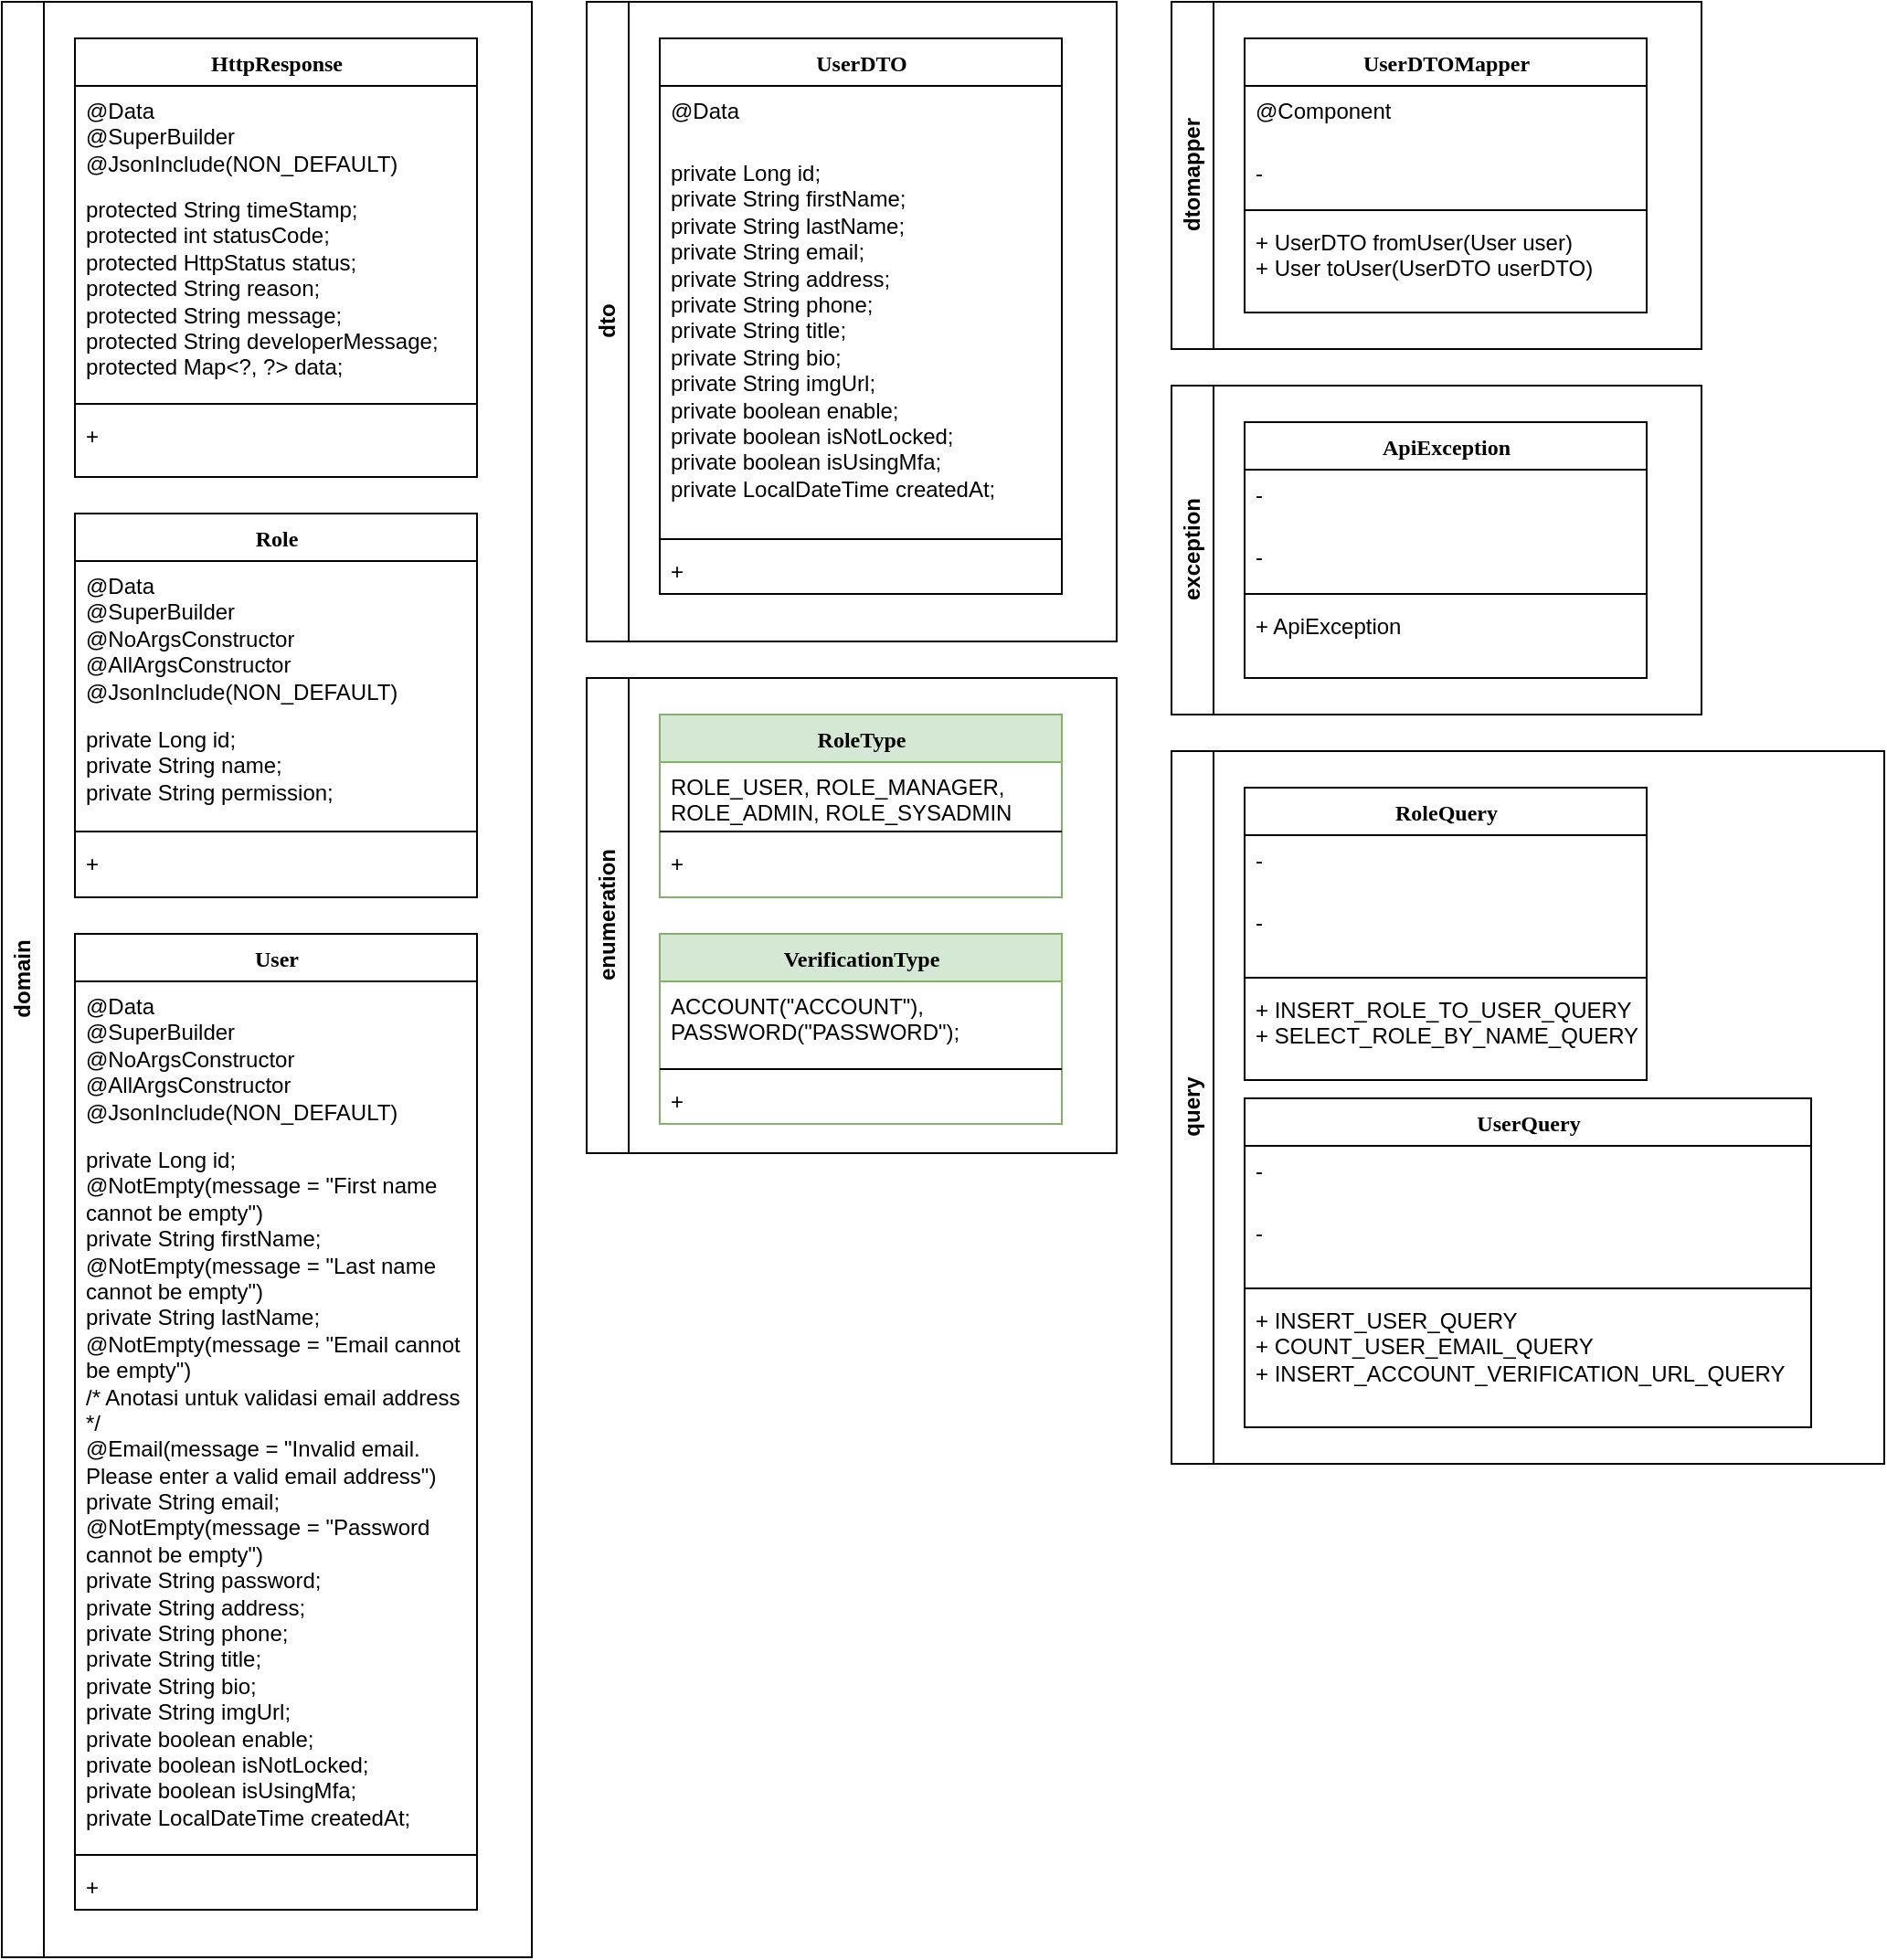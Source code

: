 <mxfile version="22.1.5" type="github">
  <diagram name="Page-1" id="9f46799a-70d6-7492-0946-bef42562c5a5">
    <mxGraphModel dx="1173" dy="579" grid="1" gridSize="10" guides="1" tooltips="1" connect="1" arrows="1" fold="1" page="1" pageScale="1" pageWidth="1100" pageHeight="850" background="none" math="0" shadow="0">
      <root>
        <mxCell id="0" />
        <mxCell id="1" parent="0" />
        <mxCell id="Cpwvv4Ra3MdJf3Jbp_90-2" value="domain" style="swimlane;horizontal=0;whiteSpace=wrap;html=1;" vertex="1" parent="1">
          <mxGeometry x="40" y="40" width="290" height="1070" as="geometry">
            <mxRectangle x="40" y="40" width="40" height="70" as="alternateBounds" />
          </mxGeometry>
        </mxCell>
        <mxCell id="78961159f06e98e8-17" value="HttpResponse" style="swimlane;html=1;fontStyle=1;align=center;verticalAlign=top;childLayout=stackLayout;horizontal=1;startSize=26;horizontalStack=0;resizeParent=1;resizeLast=0;collapsible=1;marginBottom=0;swimlaneFillColor=#ffffff;rounded=0;shadow=0;comic=0;labelBackgroundColor=none;strokeWidth=1;fillColor=none;fontFamily=Verdana;fontSize=12" parent="Cpwvv4Ra3MdJf3Jbp_90-2" vertex="1">
          <mxGeometry x="40" y="20" width="220" height="240" as="geometry">
            <mxRectangle x="40" y="20" width="130" height="30" as="alternateBounds" />
          </mxGeometry>
        </mxCell>
        <mxCell id="Cpwvv4Ra3MdJf3Jbp_90-33" value="&lt;div&gt;@Data&lt;/div&gt;&lt;div&gt;@SuperBuilder&lt;/div&gt;&lt;div&gt;@JsonInclude(NON_DEFAULT)&lt;/div&gt;" style="text;html=1;strokeColor=none;fillColor=none;align=left;verticalAlign=top;spacingLeft=4;spacingRight=4;whiteSpace=wrap;overflow=hidden;rotatable=0;points=[[0,0.5],[1,0.5]];portConstraint=eastwest;" vertex="1" parent="78961159f06e98e8-17">
          <mxGeometry y="26" width="220" height="54" as="geometry" />
        </mxCell>
        <mxCell id="78961159f06e98e8-25" value="&lt;div&gt;protected String timeStamp;&lt;/div&gt;&lt;div&gt;protected int statusCode;&lt;/div&gt;&lt;div&gt;protected HttpStatus status;&lt;/div&gt;&lt;div&gt;protected String reason;&lt;/div&gt;&lt;div&gt;protected String message;&lt;/div&gt;&lt;div&gt;protected String developerMessage;&lt;/div&gt;&lt;div&gt;protected Map&amp;lt;?, ?&amp;gt; data;&lt;/div&gt;" style="text;html=1;strokeColor=none;fillColor=none;align=left;verticalAlign=top;spacingLeft=4;spacingRight=4;whiteSpace=wrap;overflow=hidden;rotatable=0;points=[[0,0.5],[1,0.5]];portConstraint=eastwest;" parent="78961159f06e98e8-17" vertex="1">
          <mxGeometry y="80" width="220" height="116" as="geometry" />
        </mxCell>
        <mxCell id="78961159f06e98e8-19" value="" style="line;html=1;strokeWidth=1;fillColor=none;align=left;verticalAlign=middle;spacingTop=-1;spacingLeft=3;spacingRight=3;rotatable=0;labelPosition=right;points=[];portConstraint=eastwest;" parent="78961159f06e98e8-17" vertex="1">
          <mxGeometry y="196" width="220" height="8" as="geometry" />
        </mxCell>
        <mxCell id="78961159f06e98e8-20" value="+&amp;nbsp;" style="text;html=1;strokeColor=none;fillColor=none;align=left;verticalAlign=top;spacingLeft=4;spacingRight=4;whiteSpace=wrap;overflow=hidden;rotatable=0;points=[[0,0.5],[1,0.5]];portConstraint=eastwest;" parent="78961159f06e98e8-17" vertex="1">
          <mxGeometry y="204" width="220" height="26" as="geometry" />
        </mxCell>
        <mxCell id="Cpwvv4Ra3MdJf3Jbp_90-67" value="Role" style="swimlane;html=1;fontStyle=1;align=center;verticalAlign=top;childLayout=stackLayout;horizontal=1;startSize=26;horizontalStack=0;resizeParent=1;resizeLast=0;collapsible=1;marginBottom=0;swimlaneFillColor=#ffffff;rounded=0;shadow=0;comic=0;labelBackgroundColor=none;strokeWidth=1;fillColor=none;fontFamily=Verdana;fontSize=12" vertex="1" parent="Cpwvv4Ra3MdJf3Jbp_90-2">
          <mxGeometry x="40" y="280" width="220" height="210" as="geometry">
            <mxRectangle x="40" y="20" width="130" height="30" as="alternateBounds" />
          </mxGeometry>
        </mxCell>
        <mxCell id="Cpwvv4Ra3MdJf3Jbp_90-68" value="&lt;div&gt;@Data&lt;/div&gt;&lt;div&gt;@SuperBuilder&lt;/div&gt;&lt;div&gt;@NoArgsConstructor&lt;/div&gt;&lt;div&gt;@AllArgsConstructor&lt;/div&gt;&lt;div&gt;@JsonInclude(NON_DEFAULT)&lt;/div&gt;" style="text;html=1;strokeColor=none;fillColor=none;align=left;verticalAlign=top;spacingLeft=4;spacingRight=4;whiteSpace=wrap;overflow=hidden;rotatable=0;points=[[0,0.5],[1,0.5]];portConstraint=eastwest;" vertex="1" parent="Cpwvv4Ra3MdJf3Jbp_90-67">
          <mxGeometry y="26" width="220" height="84" as="geometry" />
        </mxCell>
        <mxCell id="Cpwvv4Ra3MdJf3Jbp_90-69" value="&lt;div&gt;private Long id;&lt;/div&gt;&lt;div&gt;private String name;&lt;/div&gt;&lt;div&gt;private String permission;&lt;/div&gt;" style="text;html=1;strokeColor=none;fillColor=none;align=left;verticalAlign=top;spacingLeft=4;spacingRight=4;whiteSpace=wrap;overflow=hidden;rotatable=0;points=[[0,0.5],[1,0.5]];portConstraint=eastwest;" vertex="1" parent="Cpwvv4Ra3MdJf3Jbp_90-67">
          <mxGeometry y="110" width="220" height="60" as="geometry" />
        </mxCell>
        <mxCell id="Cpwvv4Ra3MdJf3Jbp_90-70" value="" style="line;html=1;strokeWidth=1;fillColor=none;align=left;verticalAlign=middle;spacingTop=-1;spacingLeft=3;spacingRight=3;rotatable=0;labelPosition=right;points=[];portConstraint=eastwest;" vertex="1" parent="Cpwvv4Ra3MdJf3Jbp_90-67">
          <mxGeometry y="170" width="220" height="8" as="geometry" />
        </mxCell>
        <mxCell id="Cpwvv4Ra3MdJf3Jbp_90-71" value="+" style="text;html=1;strokeColor=none;fillColor=none;align=left;verticalAlign=top;spacingLeft=4;spacingRight=4;whiteSpace=wrap;overflow=hidden;rotatable=0;points=[[0,0.5],[1,0.5]];portConstraint=eastwest;" vertex="1" parent="Cpwvv4Ra3MdJf3Jbp_90-67">
          <mxGeometry y="178" width="220" height="26" as="geometry" />
        </mxCell>
        <mxCell id="Cpwvv4Ra3MdJf3Jbp_90-72" value="User" style="swimlane;html=1;fontStyle=1;align=center;verticalAlign=top;childLayout=stackLayout;horizontal=1;startSize=26;horizontalStack=0;resizeParent=1;resizeLast=0;collapsible=1;marginBottom=0;swimlaneFillColor=#ffffff;rounded=0;shadow=0;comic=0;labelBackgroundColor=none;strokeWidth=1;fillColor=none;fontFamily=Verdana;fontSize=12" vertex="1" parent="Cpwvv4Ra3MdJf3Jbp_90-2">
          <mxGeometry x="40" y="510" width="220" height="534" as="geometry">
            <mxRectangle x="40" y="20" width="130" height="30" as="alternateBounds" />
          </mxGeometry>
        </mxCell>
        <mxCell id="Cpwvv4Ra3MdJf3Jbp_90-73" value="&lt;div&gt;@Data&lt;/div&gt;&lt;div&gt;@SuperBuilder&lt;/div&gt;&lt;div&gt;@NoArgsConstructor&lt;/div&gt;&lt;div&gt;@AllArgsConstructor&lt;/div&gt;&lt;div&gt;@JsonInclude(NON_DEFAULT)&lt;/div&gt;" style="text;html=1;strokeColor=none;fillColor=none;align=left;verticalAlign=top;spacingLeft=4;spacingRight=4;whiteSpace=wrap;overflow=hidden;rotatable=0;points=[[0,0.5],[1,0.5]];portConstraint=eastwest;" vertex="1" parent="Cpwvv4Ra3MdJf3Jbp_90-72">
          <mxGeometry y="26" width="220" height="84" as="geometry" />
        </mxCell>
        <mxCell id="Cpwvv4Ra3MdJf3Jbp_90-74" value="&lt;div&gt;private Long id;&lt;/div&gt;&lt;div&gt;@NotEmpty(message = &quot;First name cannot be empty&quot;)&lt;/div&gt;&lt;div&gt;private String firstName;&lt;/div&gt;&lt;div&gt;@NotEmpty(message = &quot;Last name cannot be empty&quot;)&lt;/div&gt;&lt;div&gt;private String lastName;&lt;/div&gt;&lt;div&gt;@NotEmpty(message = &quot;Email cannot be empty&quot;)&lt;/div&gt;&lt;div&gt;/* Anotasi untuk validasi email address */&lt;/div&gt;&lt;div&gt;@Email(message = &quot;Invalid email. Please enter a valid email address&quot;)&lt;/div&gt;&lt;div&gt;private String email;&lt;/div&gt;&lt;div&gt;@NotEmpty(message = &quot;Password cannot be empty&quot;)&lt;/div&gt;&lt;div&gt;private String password;&lt;/div&gt;&lt;div&gt;private String address;&lt;/div&gt;&lt;div&gt;private String phone;&lt;/div&gt;&lt;div&gt;private String title;&lt;/div&gt;&lt;div&gt;private String bio;&lt;/div&gt;&lt;div&gt;private String imgUrl;&lt;/div&gt;&lt;div&gt;private boolean enable;&lt;/div&gt;&lt;div&gt;private boolean isNotLocked;&lt;/div&gt;&lt;div&gt;private boolean isUsingMfa;&lt;/div&gt;&lt;div&gt;private LocalDateTime createdAt;&lt;/div&gt;" style="text;html=1;strokeColor=none;fillColor=none;align=left;verticalAlign=top;spacingLeft=4;spacingRight=4;whiteSpace=wrap;overflow=hidden;rotatable=0;points=[[0,0.5],[1,0.5]];portConstraint=eastwest;" vertex="1" parent="Cpwvv4Ra3MdJf3Jbp_90-72">
          <mxGeometry y="110" width="220" height="390" as="geometry" />
        </mxCell>
        <mxCell id="Cpwvv4Ra3MdJf3Jbp_90-75" value="" style="line;html=1;strokeWidth=1;fillColor=none;align=left;verticalAlign=middle;spacingTop=-1;spacingLeft=3;spacingRight=3;rotatable=0;labelPosition=right;points=[];portConstraint=eastwest;" vertex="1" parent="Cpwvv4Ra3MdJf3Jbp_90-72">
          <mxGeometry y="500" width="220" height="8" as="geometry" />
        </mxCell>
        <mxCell id="Cpwvv4Ra3MdJf3Jbp_90-76" value="+" style="text;html=1;strokeColor=none;fillColor=none;align=left;verticalAlign=top;spacingLeft=4;spacingRight=4;whiteSpace=wrap;overflow=hidden;rotatable=0;points=[[0,0.5],[1,0.5]];portConstraint=eastwest;" vertex="1" parent="Cpwvv4Ra3MdJf3Jbp_90-72">
          <mxGeometry y="508" width="220" height="26" as="geometry" />
        </mxCell>
        <mxCell id="Cpwvv4Ra3MdJf3Jbp_90-77" value="dto" style="swimlane;horizontal=0;whiteSpace=wrap;html=1;" vertex="1" parent="1">
          <mxGeometry x="360" y="40" width="290" height="350" as="geometry">
            <mxRectangle x="360" y="40" width="40" height="50" as="alternateBounds" />
          </mxGeometry>
        </mxCell>
        <mxCell id="Cpwvv4Ra3MdJf3Jbp_90-78" value="UserDTO" style="swimlane;html=1;fontStyle=1;align=center;verticalAlign=top;childLayout=stackLayout;horizontal=1;startSize=26;horizontalStack=0;resizeParent=1;resizeLast=0;collapsible=1;marginBottom=0;swimlaneFillColor=#ffffff;rounded=0;shadow=0;comic=0;labelBackgroundColor=none;strokeWidth=1;fillColor=none;fontFamily=Verdana;fontSize=12" vertex="1" parent="Cpwvv4Ra3MdJf3Jbp_90-77">
          <mxGeometry x="40" y="20" width="220" height="304" as="geometry">
            <mxRectangle x="40" y="20" width="130" height="30" as="alternateBounds" />
          </mxGeometry>
        </mxCell>
        <mxCell id="Cpwvv4Ra3MdJf3Jbp_90-79" value="&lt;div&gt;@Data&lt;/div&gt;" style="text;html=1;strokeColor=none;fillColor=none;align=left;verticalAlign=top;spacingLeft=4;spacingRight=4;whiteSpace=wrap;overflow=hidden;rotatable=0;points=[[0,0.5],[1,0.5]];portConstraint=eastwest;" vertex="1" parent="Cpwvv4Ra3MdJf3Jbp_90-78">
          <mxGeometry y="26" width="220" height="34" as="geometry" />
        </mxCell>
        <mxCell id="Cpwvv4Ra3MdJf3Jbp_90-80" value="&lt;div&gt;private Long id;&lt;/div&gt;&lt;div&gt;private String firstName;&lt;/div&gt;&lt;div&gt;private String lastName;&lt;/div&gt;&lt;div&gt;private String email;&lt;/div&gt;&lt;div&gt;private String address;&lt;/div&gt;&lt;div&gt;private String phone;&lt;/div&gt;&lt;div&gt;private String title;&lt;/div&gt;&lt;div&gt;private String bio;&lt;/div&gt;&lt;div&gt;private String imgUrl;&lt;/div&gt;&lt;div&gt;private boolean enable;&lt;/div&gt;&lt;div&gt;private boolean isNotLocked;&lt;/div&gt;&lt;div&gt;private boolean isUsingMfa;&lt;/div&gt;&lt;div&gt;private LocalDateTime createdAt;&lt;/div&gt;" style="text;html=1;strokeColor=none;fillColor=none;align=left;verticalAlign=top;spacingLeft=4;spacingRight=4;whiteSpace=wrap;overflow=hidden;rotatable=0;points=[[0,0.5],[1,0.5]];portConstraint=eastwest;" vertex="1" parent="Cpwvv4Ra3MdJf3Jbp_90-78">
          <mxGeometry y="60" width="220" height="210" as="geometry" />
        </mxCell>
        <mxCell id="Cpwvv4Ra3MdJf3Jbp_90-81" value="" style="line;html=1;strokeWidth=1;fillColor=none;align=left;verticalAlign=middle;spacingTop=-1;spacingLeft=3;spacingRight=3;rotatable=0;labelPosition=right;points=[];portConstraint=eastwest;" vertex="1" parent="Cpwvv4Ra3MdJf3Jbp_90-78">
          <mxGeometry y="270" width="220" height="8" as="geometry" />
        </mxCell>
        <mxCell id="Cpwvv4Ra3MdJf3Jbp_90-82" value="+&amp;nbsp;" style="text;html=1;strokeColor=none;fillColor=none;align=left;verticalAlign=top;spacingLeft=4;spacingRight=4;whiteSpace=wrap;overflow=hidden;rotatable=0;points=[[0,0.5],[1,0.5]];portConstraint=eastwest;" vertex="1" parent="Cpwvv4Ra3MdJf3Jbp_90-78">
          <mxGeometry y="278" width="220" height="26" as="geometry" />
        </mxCell>
        <mxCell id="Cpwvv4Ra3MdJf3Jbp_90-93" value="dtomapper" style="swimlane;horizontal=0;whiteSpace=wrap;html=1;" vertex="1" parent="1">
          <mxGeometry x="680" y="40" width="290" height="190" as="geometry">
            <mxRectangle x="360" y="40" width="40" height="50" as="alternateBounds" />
          </mxGeometry>
        </mxCell>
        <mxCell id="Cpwvv4Ra3MdJf3Jbp_90-94" value="UserDTOMapper" style="swimlane;html=1;fontStyle=1;align=center;verticalAlign=top;childLayout=stackLayout;horizontal=1;startSize=26;horizontalStack=0;resizeParent=1;resizeLast=0;collapsible=1;marginBottom=0;swimlaneFillColor=#ffffff;rounded=0;shadow=0;comic=0;labelBackgroundColor=none;strokeWidth=1;fillColor=none;fontFamily=Verdana;fontSize=12" vertex="1" parent="Cpwvv4Ra3MdJf3Jbp_90-93">
          <mxGeometry x="40" y="20" width="220" height="150" as="geometry">
            <mxRectangle x="40" y="20" width="130" height="30" as="alternateBounds" />
          </mxGeometry>
        </mxCell>
        <mxCell id="Cpwvv4Ra3MdJf3Jbp_90-95" value="&lt;div&gt;@Component&lt;/div&gt;" style="text;html=1;strokeColor=none;fillColor=none;align=left;verticalAlign=top;spacingLeft=4;spacingRight=4;whiteSpace=wrap;overflow=hidden;rotatable=0;points=[[0,0.5],[1,0.5]];portConstraint=eastwest;" vertex="1" parent="Cpwvv4Ra3MdJf3Jbp_90-94">
          <mxGeometry y="26" width="220" height="34" as="geometry" />
        </mxCell>
        <mxCell id="Cpwvv4Ra3MdJf3Jbp_90-96" value="&lt;div&gt;-&amp;nbsp;&lt;/div&gt;" style="text;html=1;strokeColor=none;fillColor=none;align=left;verticalAlign=top;spacingLeft=4;spacingRight=4;whiteSpace=wrap;overflow=hidden;rotatable=0;points=[[0,0.5],[1,0.5]];portConstraint=eastwest;" vertex="1" parent="Cpwvv4Ra3MdJf3Jbp_90-94">
          <mxGeometry y="60" width="220" height="30" as="geometry" />
        </mxCell>
        <mxCell id="Cpwvv4Ra3MdJf3Jbp_90-97" value="" style="line;html=1;strokeWidth=1;fillColor=none;align=left;verticalAlign=middle;spacingTop=-1;spacingLeft=3;spacingRight=3;rotatable=0;labelPosition=right;points=[];portConstraint=eastwest;" vertex="1" parent="Cpwvv4Ra3MdJf3Jbp_90-94">
          <mxGeometry y="90" width="220" height="8" as="geometry" />
        </mxCell>
        <mxCell id="Cpwvv4Ra3MdJf3Jbp_90-98" value="&lt;div&gt;+ UserDTO fromUser(User user)&lt;/div&gt;&lt;div&gt;+ User toUser(UserDTO userDTO)&lt;/div&gt;" style="text;html=1;strokeColor=none;fillColor=none;align=left;verticalAlign=top;spacingLeft=4;spacingRight=4;whiteSpace=wrap;overflow=hidden;rotatable=0;points=[[0,0.5],[1,0.5]];portConstraint=eastwest;" vertex="1" parent="Cpwvv4Ra3MdJf3Jbp_90-94">
          <mxGeometry y="98" width="220" height="42" as="geometry" />
        </mxCell>
        <mxCell id="Cpwvv4Ra3MdJf3Jbp_90-103" value="enumeration" style="swimlane;horizontal=0;whiteSpace=wrap;html=1;" vertex="1" parent="1">
          <mxGeometry x="360" y="410" width="290" height="260" as="geometry">
            <mxRectangle x="360" y="40" width="40" height="50" as="alternateBounds" />
          </mxGeometry>
        </mxCell>
        <mxCell id="Cpwvv4Ra3MdJf3Jbp_90-104" value="RoleType" style="swimlane;html=1;fontStyle=1;align=center;verticalAlign=top;childLayout=stackLayout;horizontal=1;startSize=26;horizontalStack=0;resizeParent=1;resizeLast=0;collapsible=1;marginBottom=0;swimlaneFillColor=#ffffff;rounded=0;shadow=0;comic=0;labelBackgroundColor=none;strokeWidth=1;fillColor=#d5e8d4;fontFamily=Verdana;fontSize=12;strokeColor=#82b366;fillStyle=solid;" vertex="1" parent="Cpwvv4Ra3MdJf3Jbp_90-103">
          <mxGeometry x="40" y="20" width="220" height="100" as="geometry">
            <mxRectangle x="40" y="20" width="130" height="30" as="alternateBounds" />
          </mxGeometry>
        </mxCell>
        <mxCell id="Cpwvv4Ra3MdJf3Jbp_90-105" value="&lt;div&gt;ROLE_USER, ROLE_MANAGER, ROLE_ADMIN, ROLE_SYSADMIN&lt;/div&gt;" style="text;html=1;strokeColor=none;fillColor=none;align=left;verticalAlign=top;spacingLeft=4;spacingRight=4;whiteSpace=wrap;overflow=hidden;rotatable=0;points=[[0,0.5],[1,0.5]];portConstraint=eastwest;" vertex="1" parent="Cpwvv4Ra3MdJf3Jbp_90-104">
          <mxGeometry y="26" width="220" height="34" as="geometry" />
        </mxCell>
        <mxCell id="Cpwvv4Ra3MdJf3Jbp_90-107" value="" style="line;html=1;strokeWidth=1;fillColor=none;align=left;verticalAlign=middle;spacingTop=-1;spacingLeft=3;spacingRight=3;rotatable=0;labelPosition=right;points=[];portConstraint=eastwest;" vertex="1" parent="Cpwvv4Ra3MdJf3Jbp_90-104">
          <mxGeometry y="60" width="220" height="8" as="geometry" />
        </mxCell>
        <mxCell id="Cpwvv4Ra3MdJf3Jbp_90-108" value="+" style="text;html=1;strokeColor=none;fillColor=none;align=left;verticalAlign=top;spacingLeft=4;spacingRight=4;whiteSpace=wrap;overflow=hidden;rotatable=0;points=[[0,0.5],[1,0.5]];portConstraint=eastwest;" vertex="1" parent="Cpwvv4Ra3MdJf3Jbp_90-104">
          <mxGeometry y="68" width="220" height="26" as="geometry" />
        </mxCell>
        <mxCell id="Cpwvv4Ra3MdJf3Jbp_90-109" value="VerificationType" style="swimlane;html=1;fontStyle=1;align=center;verticalAlign=top;childLayout=stackLayout;horizontal=1;startSize=26;horizontalStack=0;resizeParent=1;resizeLast=0;collapsible=1;marginBottom=0;swimlaneFillColor=#ffffff;rounded=0;shadow=0;comic=0;labelBackgroundColor=none;strokeWidth=1;fillColor=#d5e8d4;fontFamily=Verdana;fontSize=12;strokeColor=#82b366;fillStyle=solid;" vertex="1" parent="1">
          <mxGeometry x="400" y="550" width="220" height="104" as="geometry">
            <mxRectangle x="40" y="20" width="130" height="30" as="alternateBounds" />
          </mxGeometry>
        </mxCell>
        <mxCell id="Cpwvv4Ra3MdJf3Jbp_90-110" value="&lt;div&gt;ACCOUNT(&quot;ACCOUNT&quot;),&lt;/div&gt;&lt;div&gt;PASSWORD(&quot;PASSWORD&quot;);&lt;/div&gt;" style="text;html=1;strokeColor=none;fillColor=none;align=left;verticalAlign=top;spacingLeft=4;spacingRight=4;whiteSpace=wrap;overflow=hidden;rotatable=0;points=[[0,0.5],[1,0.5]];portConstraint=eastwest;" vertex="1" parent="Cpwvv4Ra3MdJf3Jbp_90-109">
          <mxGeometry y="26" width="220" height="44" as="geometry" />
        </mxCell>
        <mxCell id="Cpwvv4Ra3MdJf3Jbp_90-111" value="" style="line;html=1;strokeWidth=1;fillColor=none;align=left;verticalAlign=middle;spacingTop=-1;spacingLeft=3;spacingRight=3;rotatable=0;labelPosition=right;points=[];portConstraint=eastwest;" vertex="1" parent="Cpwvv4Ra3MdJf3Jbp_90-109">
          <mxGeometry y="70" width="220" height="8" as="geometry" />
        </mxCell>
        <mxCell id="Cpwvv4Ra3MdJf3Jbp_90-112" value="+" style="text;html=1;strokeColor=none;fillColor=none;align=left;verticalAlign=top;spacingLeft=4;spacingRight=4;whiteSpace=wrap;overflow=hidden;rotatable=0;points=[[0,0.5],[1,0.5]];portConstraint=eastwest;" vertex="1" parent="Cpwvv4Ra3MdJf3Jbp_90-109">
          <mxGeometry y="78" width="220" height="26" as="geometry" />
        </mxCell>
        <mxCell id="Cpwvv4Ra3MdJf3Jbp_90-118" value="exception" style="swimlane;horizontal=0;whiteSpace=wrap;html=1;" vertex="1" parent="1">
          <mxGeometry x="680" y="250" width="290" height="180" as="geometry">
            <mxRectangle x="360" y="40" width="40" height="50" as="alternateBounds" />
          </mxGeometry>
        </mxCell>
        <mxCell id="Cpwvv4Ra3MdJf3Jbp_90-119" value="ApiException" style="swimlane;html=1;fontStyle=1;align=center;verticalAlign=top;childLayout=stackLayout;horizontal=1;startSize=26;horizontalStack=0;resizeParent=1;resizeLast=0;collapsible=1;marginBottom=0;swimlaneFillColor=#ffffff;rounded=0;shadow=0;comic=0;labelBackgroundColor=none;strokeWidth=1;fillColor=none;fontFamily=Verdana;fontSize=12" vertex="1" parent="Cpwvv4Ra3MdJf3Jbp_90-118">
          <mxGeometry x="40" y="20" width="220" height="140" as="geometry">
            <mxRectangle x="40" y="20" width="130" height="30" as="alternateBounds" />
          </mxGeometry>
        </mxCell>
        <mxCell id="Cpwvv4Ra3MdJf3Jbp_90-120" value="&lt;div&gt;-&lt;/div&gt;" style="text;html=1;strokeColor=none;fillColor=none;align=left;verticalAlign=top;spacingLeft=4;spacingRight=4;whiteSpace=wrap;overflow=hidden;rotatable=0;points=[[0,0.5],[1,0.5]];portConstraint=eastwest;" vertex="1" parent="Cpwvv4Ra3MdJf3Jbp_90-119">
          <mxGeometry y="26" width="220" height="34" as="geometry" />
        </mxCell>
        <mxCell id="Cpwvv4Ra3MdJf3Jbp_90-121" value="&lt;div&gt;-&amp;nbsp;&lt;/div&gt;" style="text;html=1;strokeColor=none;fillColor=none;align=left;verticalAlign=top;spacingLeft=4;spacingRight=4;whiteSpace=wrap;overflow=hidden;rotatable=0;points=[[0,0.5],[1,0.5]];portConstraint=eastwest;" vertex="1" parent="Cpwvv4Ra3MdJf3Jbp_90-119">
          <mxGeometry y="60" width="220" height="30" as="geometry" />
        </mxCell>
        <mxCell id="Cpwvv4Ra3MdJf3Jbp_90-122" value="" style="line;html=1;strokeWidth=1;fillColor=none;align=left;verticalAlign=middle;spacingTop=-1;spacingLeft=3;spacingRight=3;rotatable=0;labelPosition=right;points=[];portConstraint=eastwest;" vertex="1" parent="Cpwvv4Ra3MdJf3Jbp_90-119">
          <mxGeometry y="90" width="220" height="8" as="geometry" />
        </mxCell>
        <mxCell id="Cpwvv4Ra3MdJf3Jbp_90-123" value="&lt;div&gt;+ ApiException&lt;/div&gt;" style="text;html=1;strokeColor=none;fillColor=none;align=left;verticalAlign=top;spacingLeft=4;spacingRight=4;whiteSpace=wrap;overflow=hidden;rotatable=0;points=[[0,0.5],[1,0.5]];portConstraint=eastwest;" vertex="1" parent="Cpwvv4Ra3MdJf3Jbp_90-119">
          <mxGeometry y="98" width="220" height="42" as="geometry" />
        </mxCell>
        <mxCell id="Cpwvv4Ra3MdJf3Jbp_90-124" value="query" style="swimlane;horizontal=0;whiteSpace=wrap;html=1;" vertex="1" parent="1">
          <mxGeometry x="680" y="450" width="390" height="390" as="geometry">
            <mxRectangle x="360" y="40" width="40" height="50" as="alternateBounds" />
          </mxGeometry>
        </mxCell>
        <mxCell id="Cpwvv4Ra3MdJf3Jbp_90-125" value="RoleQuery" style="swimlane;html=1;fontStyle=1;align=center;verticalAlign=top;childLayout=stackLayout;horizontal=1;startSize=26;horizontalStack=0;resizeParent=1;resizeLast=0;collapsible=1;marginBottom=0;swimlaneFillColor=#ffffff;rounded=0;shadow=0;comic=0;labelBackgroundColor=none;strokeWidth=1;fillColor=none;fontFamily=Verdana;fontSize=12" vertex="1" parent="Cpwvv4Ra3MdJf3Jbp_90-124">
          <mxGeometry x="40" y="20" width="220" height="160" as="geometry">
            <mxRectangle x="40" y="20" width="130" height="30" as="alternateBounds" />
          </mxGeometry>
        </mxCell>
        <mxCell id="Cpwvv4Ra3MdJf3Jbp_90-126" value="&lt;div&gt;-&amp;nbsp;&lt;/div&gt;" style="text;html=1;strokeColor=none;fillColor=none;align=left;verticalAlign=top;spacingLeft=4;spacingRight=4;whiteSpace=wrap;overflow=hidden;rotatable=0;points=[[0,0.5],[1,0.5]];portConstraint=eastwest;" vertex="1" parent="Cpwvv4Ra3MdJf3Jbp_90-125">
          <mxGeometry y="26" width="220" height="34" as="geometry" />
        </mxCell>
        <mxCell id="Cpwvv4Ra3MdJf3Jbp_90-127" value="&lt;div&gt;-&amp;nbsp;&lt;/div&gt;" style="text;html=1;strokeColor=none;fillColor=none;align=left;verticalAlign=top;spacingLeft=4;spacingRight=4;whiteSpace=wrap;overflow=hidden;rotatable=0;points=[[0,0.5],[1,0.5]];portConstraint=eastwest;" vertex="1" parent="Cpwvv4Ra3MdJf3Jbp_90-125">
          <mxGeometry y="60" width="220" height="40" as="geometry" />
        </mxCell>
        <mxCell id="Cpwvv4Ra3MdJf3Jbp_90-128" value="" style="line;html=1;strokeWidth=1;fillColor=none;align=left;verticalAlign=middle;spacingTop=-1;spacingLeft=3;spacingRight=3;rotatable=0;labelPosition=right;points=[];portConstraint=eastwest;" vertex="1" parent="Cpwvv4Ra3MdJf3Jbp_90-125">
          <mxGeometry y="100" width="220" height="8" as="geometry" />
        </mxCell>
        <mxCell id="Cpwvv4Ra3MdJf3Jbp_90-129" value="+&amp;nbsp;INSERT_ROLE_TO_USER_QUERY&lt;div&gt;+ SELECT_ROLE_BY_NAME_QUERY&lt;/div&gt;" style="text;html=1;strokeColor=none;fillColor=none;align=left;verticalAlign=top;spacingLeft=4;spacingRight=4;whiteSpace=wrap;overflow=hidden;rotatable=0;points=[[0,0.5],[1,0.5]];portConstraint=eastwest;" vertex="1" parent="Cpwvv4Ra3MdJf3Jbp_90-125">
          <mxGeometry y="108" width="220" height="52" as="geometry" />
        </mxCell>
        <mxCell id="Cpwvv4Ra3MdJf3Jbp_90-130" value="UserQuery" style="swimlane;html=1;fontStyle=1;align=center;verticalAlign=top;childLayout=stackLayout;horizontal=1;startSize=26;horizontalStack=0;resizeParent=1;resizeLast=0;collapsible=1;marginBottom=0;swimlaneFillColor=#ffffff;rounded=0;shadow=0;comic=0;labelBackgroundColor=none;strokeWidth=1;fillColor=none;fontFamily=Verdana;fontSize=12" vertex="1" parent="Cpwvv4Ra3MdJf3Jbp_90-124">
          <mxGeometry x="40" y="190" width="310" height="180" as="geometry">
            <mxRectangle x="40" y="20" width="130" height="30" as="alternateBounds" />
          </mxGeometry>
        </mxCell>
        <mxCell id="Cpwvv4Ra3MdJf3Jbp_90-131" value="&lt;div&gt;-&amp;nbsp;&lt;/div&gt;" style="text;html=1;strokeColor=none;fillColor=none;align=left;verticalAlign=top;spacingLeft=4;spacingRight=4;whiteSpace=wrap;overflow=hidden;rotatable=0;points=[[0,0.5],[1,0.5]];portConstraint=eastwest;" vertex="1" parent="Cpwvv4Ra3MdJf3Jbp_90-130">
          <mxGeometry y="26" width="310" height="34" as="geometry" />
        </mxCell>
        <mxCell id="Cpwvv4Ra3MdJf3Jbp_90-132" value="&lt;div&gt;-&amp;nbsp;&lt;/div&gt;" style="text;html=1;strokeColor=none;fillColor=none;align=left;verticalAlign=top;spacingLeft=4;spacingRight=4;whiteSpace=wrap;overflow=hidden;rotatable=0;points=[[0,0.5],[1,0.5]];portConstraint=eastwest;" vertex="1" parent="Cpwvv4Ra3MdJf3Jbp_90-130">
          <mxGeometry y="60" width="310" height="40" as="geometry" />
        </mxCell>
        <mxCell id="Cpwvv4Ra3MdJf3Jbp_90-133" value="" style="line;html=1;strokeWidth=1;fillColor=none;align=left;verticalAlign=middle;spacingTop=-1;spacingLeft=3;spacingRight=3;rotatable=0;labelPosition=right;points=[];portConstraint=eastwest;" vertex="1" parent="Cpwvv4Ra3MdJf3Jbp_90-130">
          <mxGeometry y="100" width="310" height="8" as="geometry" />
        </mxCell>
        <mxCell id="Cpwvv4Ra3MdJf3Jbp_90-134" value="+&amp;nbsp;INSERT_USER_QUERY&lt;div&gt;+ COUNT_USER_EMAIL_QUERY&lt;/div&gt;&lt;div&gt;+ INSERT_ACCOUNT_VERIFICATION_URL_QUERY&lt;/div&gt;" style="text;html=1;strokeColor=none;fillColor=none;align=left;verticalAlign=top;spacingLeft=4;spacingRight=4;whiteSpace=wrap;overflow=hidden;rotatable=0;points=[[0,0.5],[1,0.5]];portConstraint=eastwest;" vertex="1" parent="Cpwvv4Ra3MdJf3Jbp_90-130">
          <mxGeometry y="108" width="310" height="62" as="geometry" />
        </mxCell>
      </root>
    </mxGraphModel>
  </diagram>
</mxfile>
